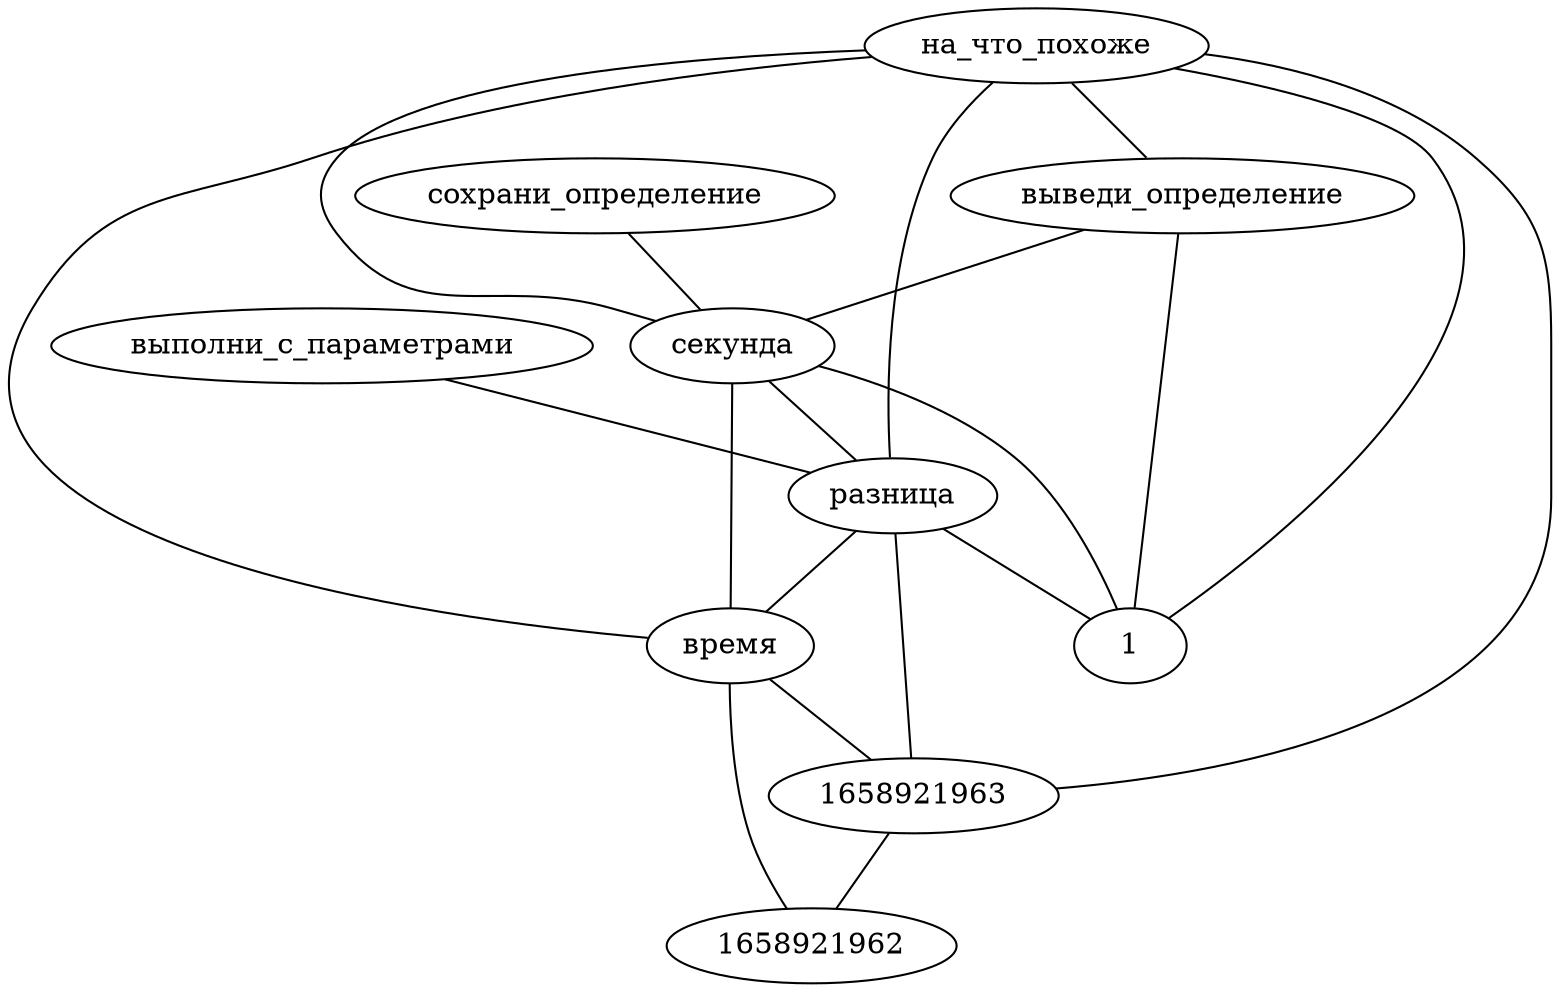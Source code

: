 strict graph G {
"время" -- "1658921962"
"время" -- "1658921963"
"выполни_с_параметрами" -- "разница"
"разница" -- "1658921963"
"1658921963" -- "1658921962"
"разница" -- "1"
"сохрани_определение" -- "секунда"
"секунда" -- "1"
"разница" -- "время"
"секунда" -- "разница"
"секунда" -- "время"
"выведи_определение" -- "секунда"
"выведи_определение" -- "1"
"на_что_похоже" -- "1"
"на_что_похоже" -- "секунда"
"на_что_похоже" -- "выведи_определение"
"на_что_похоже" -- "разница"
"на_что_похоже" -- "1658921963"
"на_что_похоже" -- "время"
}
